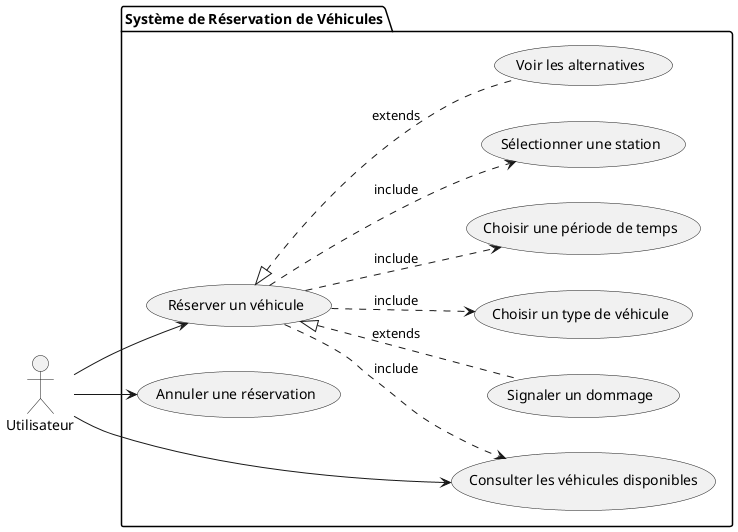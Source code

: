 @startuml

left to right direction
actor Utilisateur

package "Système de Réservation de Véhicules" {
    usecase "Réserver un véhicule" as UC1
    usecase "Consulter les véhicules disponibles" as UC2
    usecase "Annuler une réservation" as UC3
    usecase "Signaler un dommage" as UC4
    usecase "Choisir un type de véhicule" as UC5
    usecase "Choisir une période de temps" as UC6
    usecase "Sélectionner une station" as UC7
    usecase "Voir les alternatives" as UC8
}

Utilisateur --> UC1
Utilisateur --> UC2
Utilisateur --> UC3

UC1 ..> UC5 : include
UC1 ..> UC6 : include
UC1 ..> UC7 : include
UC1 ..> UC2 : include

UC8 .u.|> UC1 : extends
UC4 .u.|> UC1 : extends


@enduml
